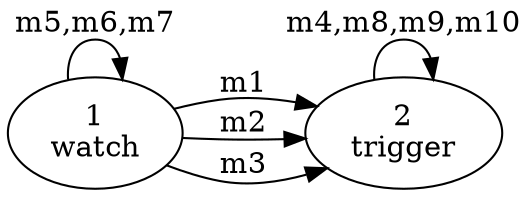 digraph G {
rankdir=LR;
1[shape=ellipse,label="1
watch"];
1 -> 2 [label="m1"];
1 -> 2 [label="m2"];
1 -> 2 [label="m3"];
1 -> 1 [label="m5,m6,m7"];
//1 -> 1 [label="m6"];
//1 -> 1 [label="m7"];
2[shape=ellipse,label="2
trigger"];
2 -> 2 [label="m4,m8,m9,m10"];
//2 -> 2 [label="m4"];
//2 -> 2 [label="m8"];
//2 -> 2 [label="m9"];
}
